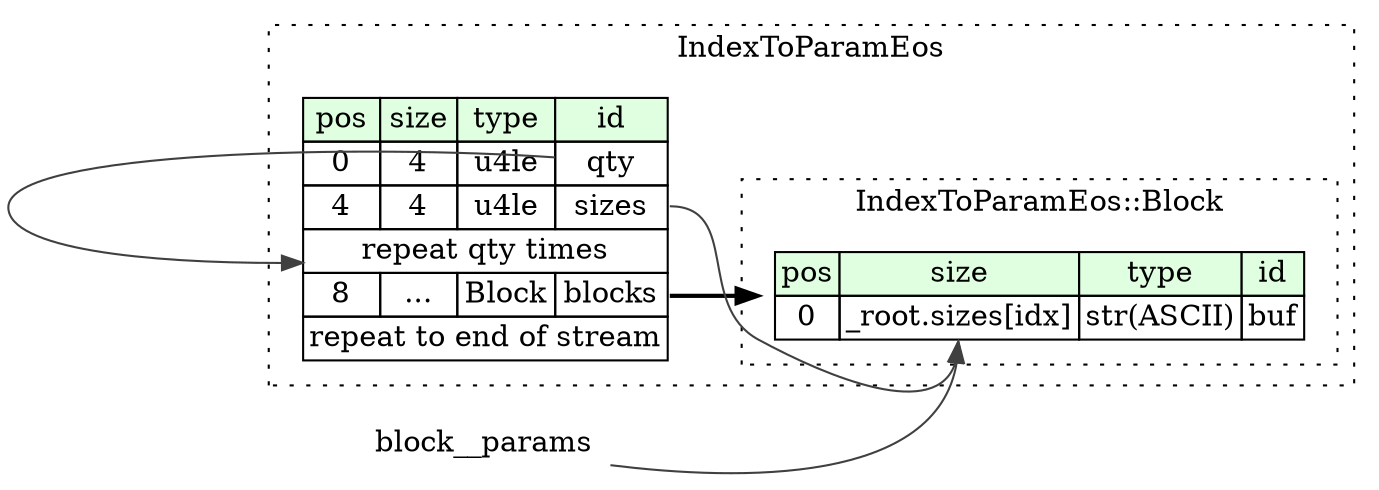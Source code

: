 digraph {
	rankdir=LR;
	node [shape=plaintext];
	subgraph cluster__index_to_param_eos {
		label="IndexToParamEos";
		graph[style=dotted];

		index_to_param_eos__seq [label=<<TABLE BORDER="0" CELLBORDER="1" CELLSPACING="0">
			<TR><TD BGCOLOR="#E0FFE0">pos</TD><TD BGCOLOR="#E0FFE0">size</TD><TD BGCOLOR="#E0FFE0">type</TD><TD BGCOLOR="#E0FFE0">id</TD></TR>
			<TR><TD PORT="qty_pos">0</TD><TD PORT="qty_size">4</TD><TD>u4le</TD><TD PORT="qty_type">qty</TD></TR>
			<TR><TD PORT="sizes_pos">4</TD><TD PORT="sizes_size">4</TD><TD>u4le</TD><TD PORT="sizes_type">sizes</TD></TR>
			<TR><TD COLSPAN="4" PORT="sizes__repeat">repeat qty times</TD></TR>
			<TR><TD PORT="blocks_pos">8</TD><TD PORT="blocks_size">...</TD><TD>Block</TD><TD PORT="blocks_type">blocks</TD></TR>
			<TR><TD COLSPAN="4" PORT="blocks__repeat">repeat to end of stream</TD></TR>
		</TABLE>>];
		subgraph cluster__block {
			label="IndexToParamEos::Block";
			graph[style=dotted];

			block__seq [label=<<TABLE BORDER="0" CELLBORDER="1" CELLSPACING="0">
				<TR><TD BGCOLOR="#E0FFE0">pos</TD><TD BGCOLOR="#E0FFE0">size</TD><TD BGCOLOR="#E0FFE0">type</TD><TD BGCOLOR="#E0FFE0">id</TD></TR>
				<TR><TD PORT="buf_pos">0</TD><TD PORT="buf_size">_root.sizes[idx]</TD><TD>str(ASCII)</TD><TD PORT="buf_type">buf</TD></TR>
			</TABLE>>];
		}
	}
	index_to_param_eos__seq:qty_type -> index_to_param_eos__seq:sizes__repeat [color="#404040"];
	index_to_param_eos__seq:blocks_type -> block__seq [style=bold];
	index_to_param_eos__seq:sizes_type -> block__seq:buf_size [color="#404040"];
	block__params:idx_type -> block__seq:buf_size [color="#404040"];
}
